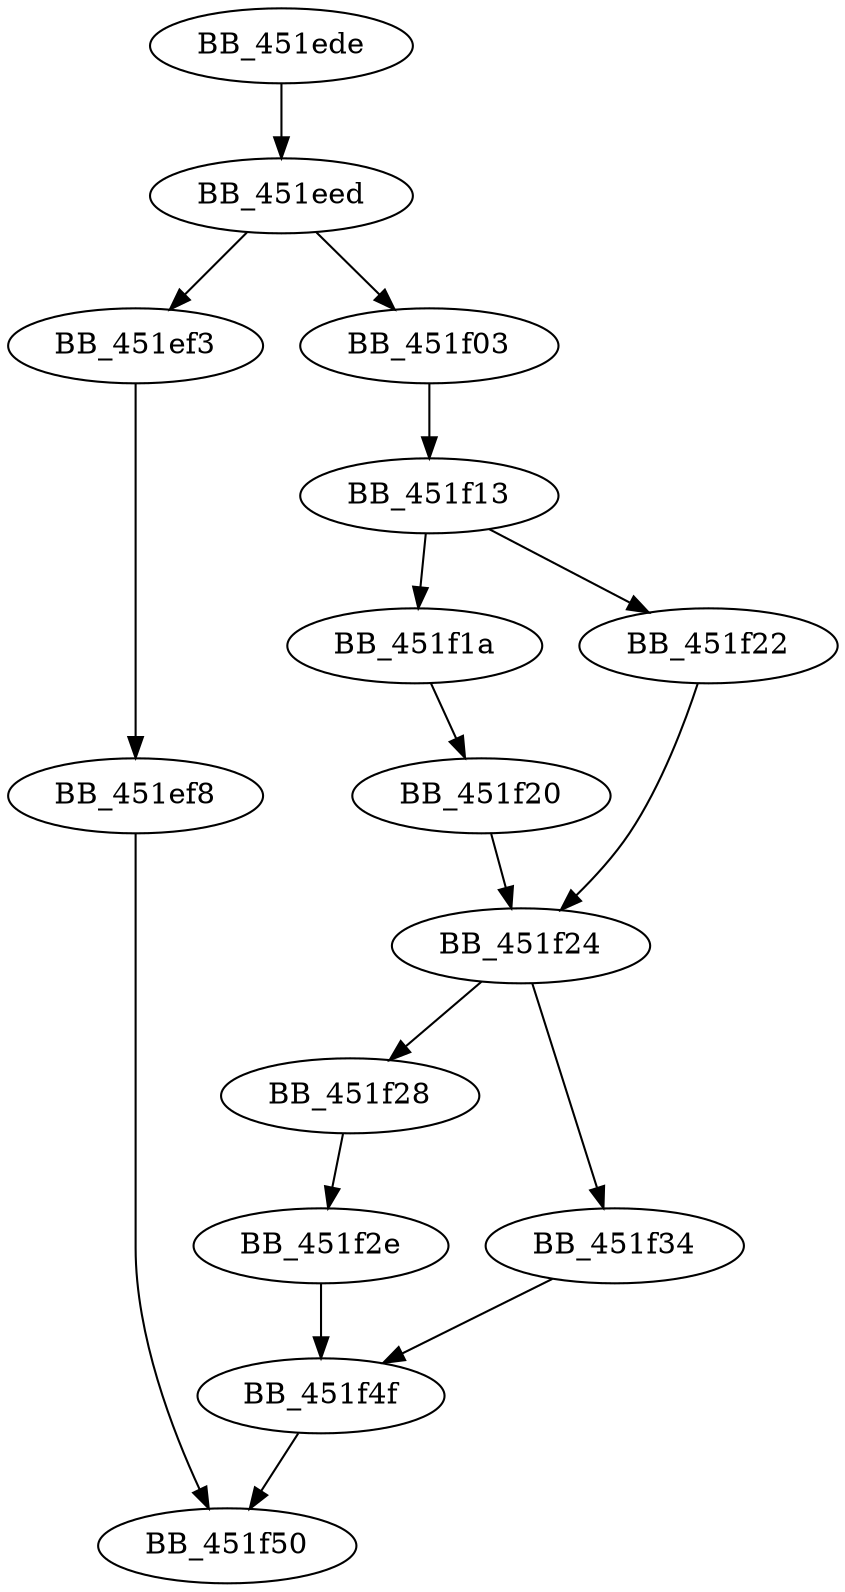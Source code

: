 DiGraph sub_451EDE{
BB_451ede->BB_451eed
BB_451eed->BB_451ef3
BB_451eed->BB_451f03
BB_451ef3->BB_451ef8
BB_451ef8->BB_451f50
BB_451f03->BB_451f13
BB_451f13->BB_451f1a
BB_451f13->BB_451f22
BB_451f1a->BB_451f20
BB_451f20->BB_451f24
BB_451f22->BB_451f24
BB_451f24->BB_451f28
BB_451f24->BB_451f34
BB_451f28->BB_451f2e
BB_451f2e->BB_451f4f
BB_451f34->BB_451f4f
BB_451f4f->BB_451f50
}

